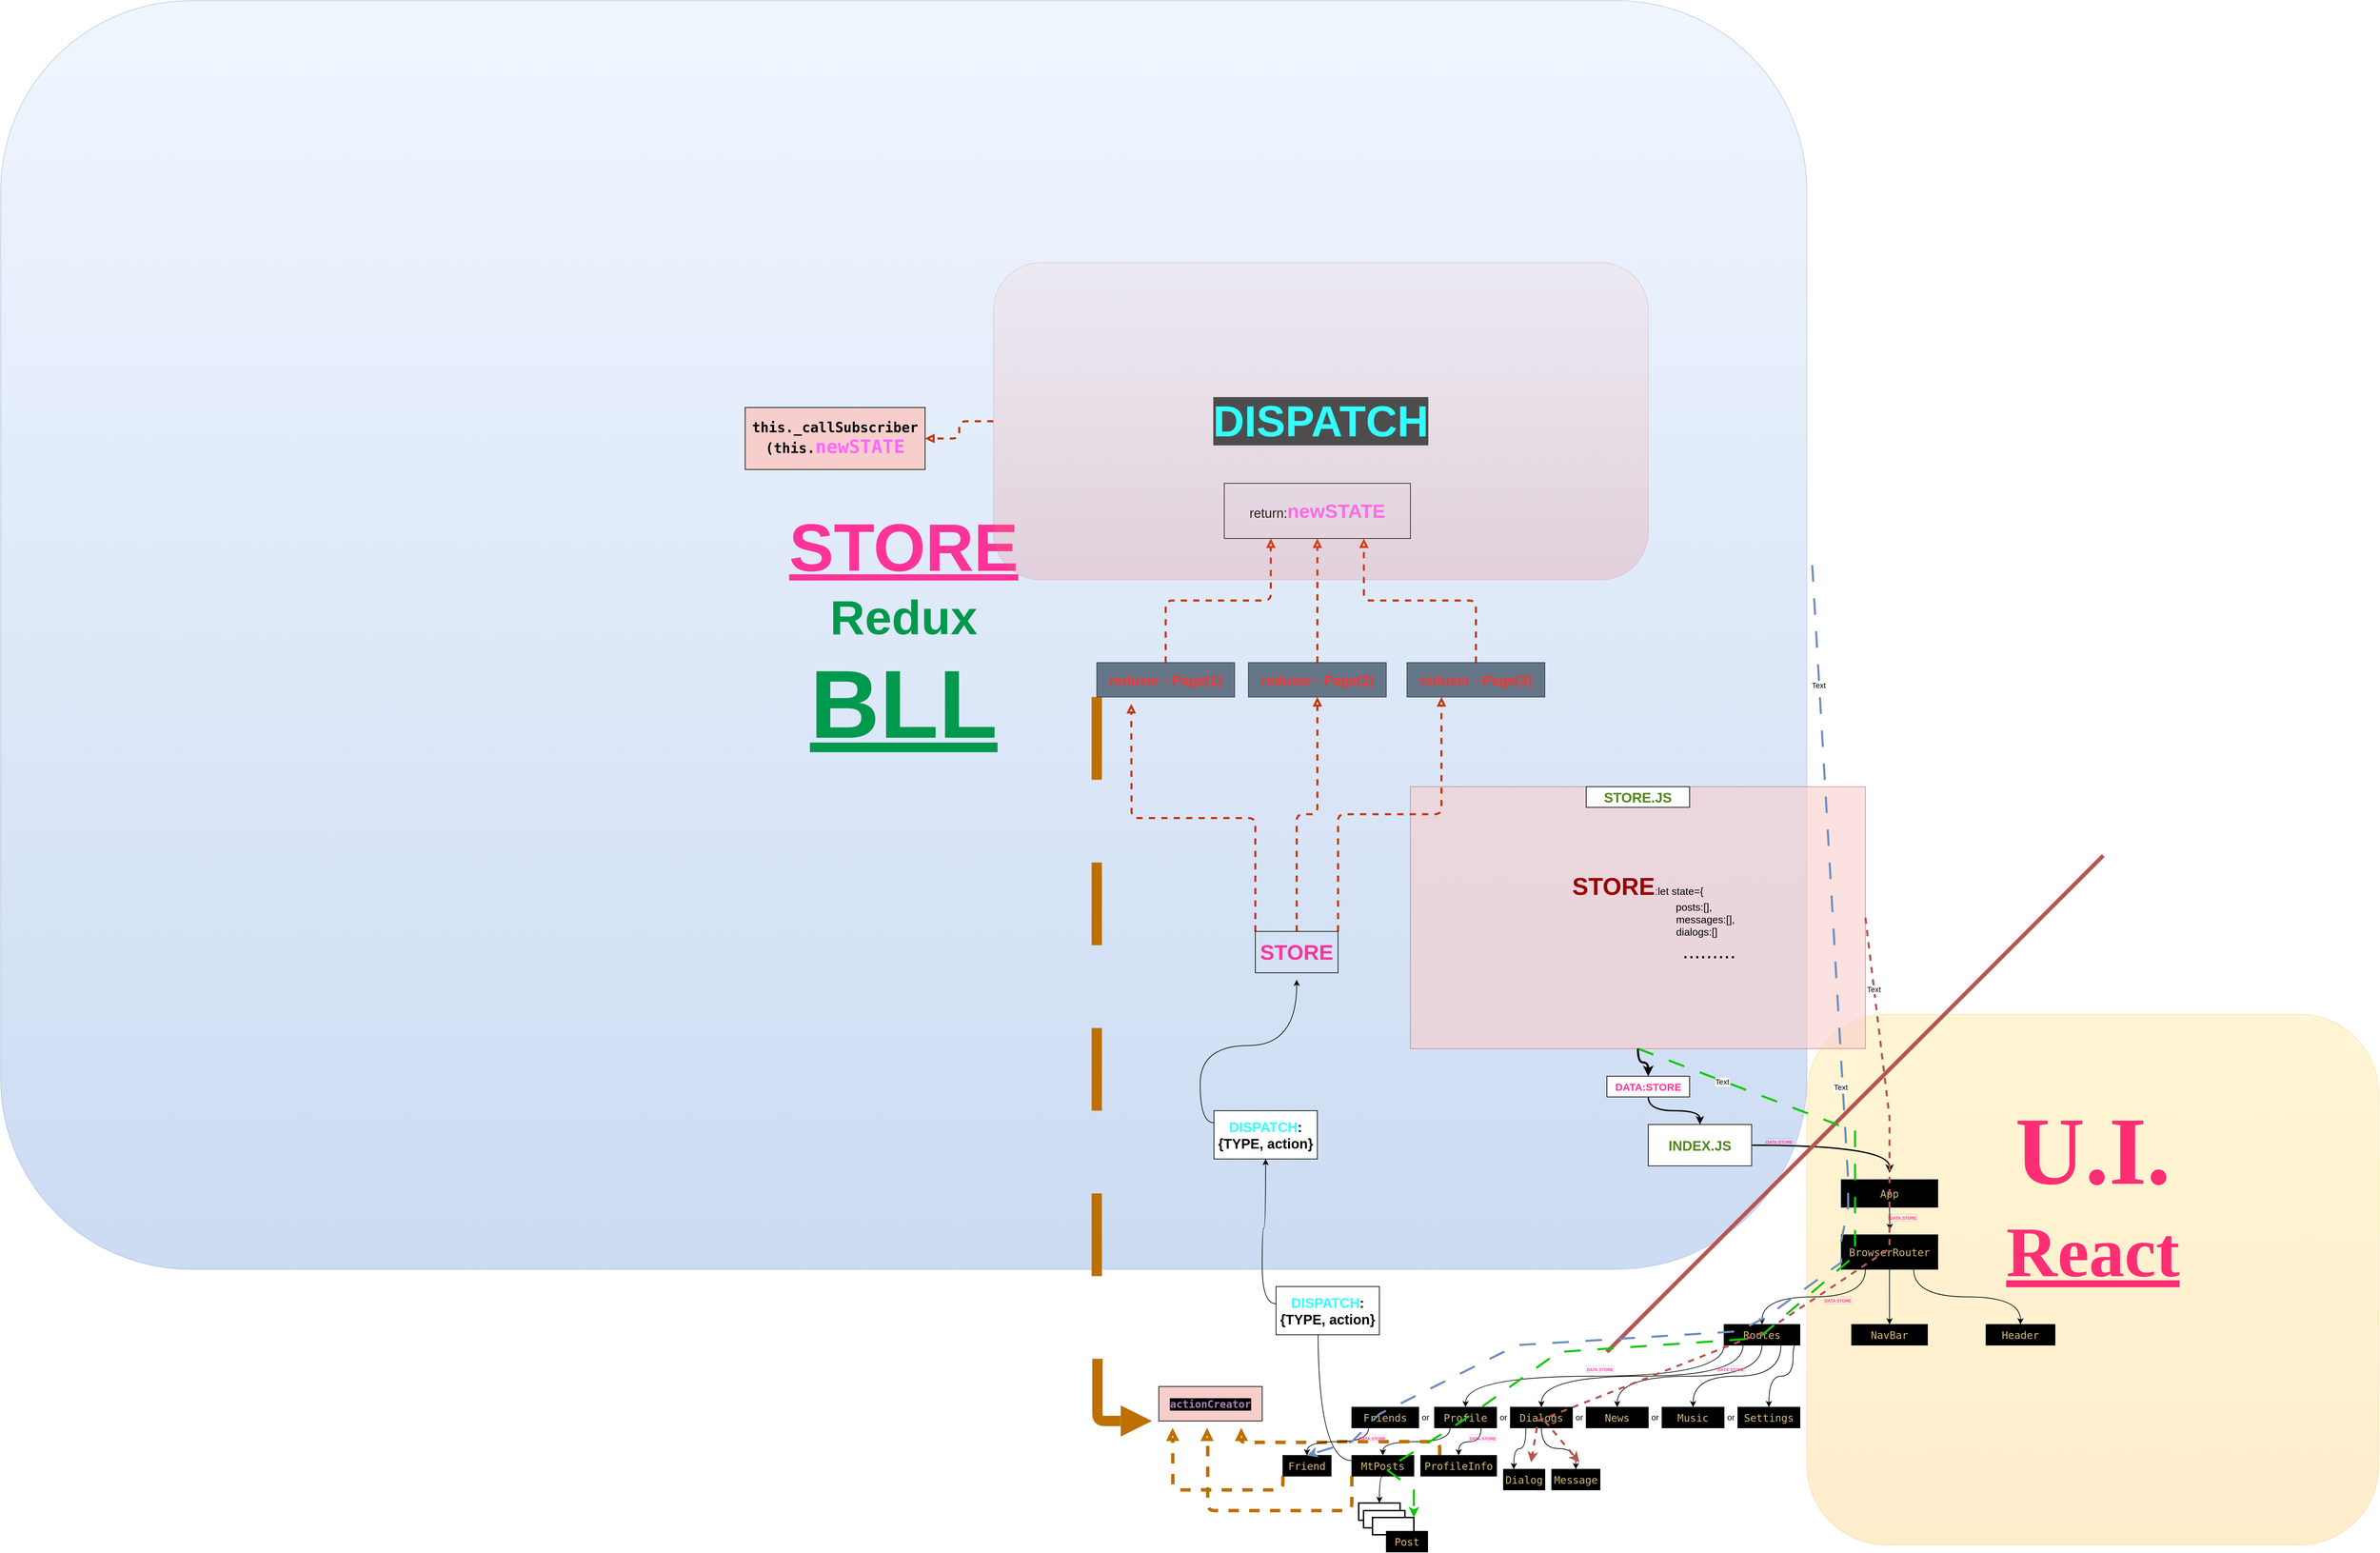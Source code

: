 <mxfile version="21.2.8" type="device">
  <diagram name="Страница 1" id="a6FgKTX38Zfg3UxhPRl0">
    <mxGraphModel dx="5609" dy="4522" grid="1" gridSize="10" guides="1" tooltips="1" connect="1" arrows="1" fold="1" page="1" pageScale="1" pageWidth="827" pageHeight="1169" math="0" shadow="0">
      <root>
        <mxCell id="0" />
        <mxCell id="1" parent="0" />
        <mxCell id="oJ4_x9A9XkFKKUMvA44c-18" value="&lt;font size=&quot;1&quot; style=&quot;&quot;&gt;&lt;b style=&quot;&quot;&gt;&lt;font style=&quot;font-size: 97px;&quot; color=&quot;#ff3399&quot;&gt;&lt;u&gt;STORE&lt;/u&gt;&lt;br&gt;&lt;/font&gt;&lt;font style=&quot;font-size: 70px;&quot; color=&quot;#00994d&quot;&gt;Redux&lt;/font&gt;&lt;br&gt;&lt;u style=&quot;color: rgb(0, 153, 77); font-size: 140px;&quot;&gt;BLL&lt;/u&gt;&lt;br&gt;&lt;/b&gt;&lt;/font&gt;" style="text;strokeColor=#6c8ebf;align=center;fillColor=#dae8fc;html=1;verticalAlign=middle;whiteSpace=wrap;rounded=1;gradientColor=#7ea6e0;opacity=40;" parent="1" vertex="1">
          <mxGeometry x="-2390" y="-1620" width="2620" height="1840" as="geometry" />
        </mxCell>
        <mxCell id="oJ4_x9A9XkFKKUMvA44c-15" value="&lt;font size=&quot;1&quot; color=&quot;#ff2e74&quot; style=&quot;&quot;&gt;&lt;b style=&quot;font-size: 103px;&quot;&gt;&lt;font face=&quot;Verdana&quot;&gt;&lt;span style=&quot;font-size: 140px;&quot;&gt;U.I.&lt;/span&gt;&lt;br&gt;&lt;u&gt;React&lt;br&gt;&lt;/u&gt;&lt;br&gt;&lt;/font&gt;&lt;br&gt;&lt;/b&gt;&lt;/font&gt;" style="text;strokeColor=#d79b00;align=center;fillColor=#ffcd28;html=1;verticalAlign=middle;whiteSpace=wrap;rounded=1;gradientColor=#ffa500;opacity=20;" parent="1" vertex="1">
          <mxGeometry x="230" y="-150" width="830" height="770" as="geometry" />
        </mxCell>
        <mxCell id="LVthJCF4_CKUZOrRojeD-1" value="&lt;h5&gt;&lt;font color=&quot;#52871b&quot; style=&quot;font-size: 20px;&quot;&gt;INDEX.JS&lt;/font&gt;&lt;/h5&gt;" style="rounded=0;whiteSpace=wrap;html=1;" parent="1" vertex="1">
          <mxGeometry y="10" width="150" height="60" as="geometry" />
        </mxCell>
        <mxCell id="LVthJCF4_CKUZOrRojeD-3" value="" style="edgeStyle=orthogonalEdgeStyle;orthogonalLoop=1;jettySize=auto;html=1;rounded=0;curved=1;exitX=1;exitY=0.5;exitDx=0;exitDy=0;strokeWidth=2;" parent="1" source="LVthJCF4_CKUZOrRojeD-1" edge="1">
          <mxGeometry width="80" relative="1" as="geometry">
            <mxPoint x="170" y="40" as="sourcePoint" />
            <mxPoint x="350" y="80" as="targetPoint" />
          </mxGeometry>
        </mxCell>
        <mxCell id="LVthJCF4_CKUZOrRojeD-4" value="&lt;div style=&quot;color: rgb(188, 190, 196); font-family: &amp;quot;JetBrains Mono&amp;quot;, monospace;&quot;&gt;&lt;span style=&quot;color: rgb(213, 183, 120); background-color: rgb(0, 0, 0);&quot;&gt;&lt;font style=&quot;font-size: 15px;&quot;&gt;BrowserRouter&lt;/font&gt;&lt;/span&gt;&lt;/div&gt;" style="rounded=0;whiteSpace=wrap;html=1;fillColor=#000000;" parent="1" vertex="1">
          <mxGeometry x="280" y="170" width="140" height="50" as="geometry" />
        </mxCell>
        <mxCell id="LVthJCF4_CKUZOrRojeD-5" style="edgeStyle=elbowEdgeStyle;rounded=0;orthogonalLoop=1;jettySize=auto;html=1;exitX=1;exitY=1;exitDx=0;exitDy=0;" parent="1" source="LVthJCF4_CKUZOrRojeD-4" target="LVthJCF4_CKUZOrRojeD-4" edge="1">
          <mxGeometry relative="1" as="geometry" />
        </mxCell>
        <mxCell id="LVthJCF4_CKUZOrRojeD-6" style="edgeStyle=elbowEdgeStyle;rounded=0;orthogonalLoop=1;jettySize=auto;html=1;exitX=0.25;exitY=1;exitDx=0;exitDy=0;" parent="1" source="LVthJCF4_CKUZOrRojeD-4" target="LVthJCF4_CKUZOrRojeD-4" edge="1">
          <mxGeometry relative="1" as="geometry" />
        </mxCell>
        <mxCell id="LVthJCF4_CKUZOrRojeD-7" value="&lt;div style=&quot;color: rgb(188, 190, 196); font-family: &amp;quot;JetBrains Mono&amp;quot;, monospace;&quot;&gt;&lt;span style=&quot;color: rgb(213, 183, 120); background-color: rgb(0, 0, 0);&quot;&gt;&lt;font style=&quot;font-size: 15px;&quot;&gt;App&lt;/font&gt;&lt;/span&gt;&lt;/div&gt;" style="rounded=0;whiteSpace=wrap;html=1;fillColor=#000000;" parent="1" vertex="1">
          <mxGeometry x="280" y="90" width="140" height="40" as="geometry" />
        </mxCell>
        <mxCell id="LVthJCF4_CKUZOrRojeD-8" value="" style="edgeStyle=none;orthogonalLoop=1;jettySize=auto;html=1;rounded=0;exitX=0.5;exitY=1;exitDx=0;exitDy=0;entryX=0.503;entryY=-0.14;entryDx=0;entryDy=0;entryPerimeter=0;" parent="1" source="LVthJCF4_CKUZOrRojeD-7" target="LVthJCF4_CKUZOrRojeD-4" edge="1">
          <mxGeometry width="80" relative="1" as="geometry">
            <mxPoint x="400" y="260" as="sourcePoint" />
            <mxPoint x="350" y="180" as="targetPoint" />
            <Array as="points" />
          </mxGeometry>
        </mxCell>
        <mxCell id="LVthJCF4_CKUZOrRojeD-10" value="&lt;div style=&quot;color: rgb(188, 190, 196); font-family: &amp;quot;JetBrains Mono&amp;quot;, monospace;&quot;&gt;&lt;span style=&quot;color: rgb(213, 183, 120); background-color: rgb(0, 0, 0);&quot;&gt;&lt;font style=&quot;font-size: 15px;&quot;&gt;NavBar&lt;/font&gt;&lt;/span&gt;&lt;/div&gt;" style="rounded=0;whiteSpace=wrap;html=1;fillColor=#000000;" parent="1" vertex="1">
          <mxGeometry x="295" y="300" width="110" height="30" as="geometry" />
        </mxCell>
        <mxCell id="LVthJCF4_CKUZOrRojeD-11" value="&lt;div style=&quot;color: rgb(188, 190, 196); font-family: &amp;quot;JetBrains Mono&amp;quot;, monospace;&quot;&gt;&lt;span style=&quot;color: rgb(213, 183, 120); background-color: rgb(0, 0, 0);&quot;&gt;&lt;font style=&quot;font-size: 15px;&quot;&gt;Header&lt;/font&gt;&lt;/span&gt;&lt;/div&gt;" style="rounded=0;whiteSpace=wrap;html=1;fillColor=#000000;" parent="1" vertex="1">
          <mxGeometry x="490" y="300" width="100" height="30" as="geometry" />
        </mxCell>
        <mxCell id="LVthJCF4_CKUZOrRojeD-12" style="edgeStyle=elbowEdgeStyle;rounded=0;orthogonalLoop=1;jettySize=auto;html=1;exitX=0.5;exitY=1;exitDx=0;exitDy=0;" parent="1" source="LVthJCF4_CKUZOrRojeD-10" target="LVthJCF4_CKUZOrRojeD-10" edge="1">
          <mxGeometry relative="1" as="geometry" />
        </mxCell>
        <mxCell id="LVthJCF4_CKUZOrRojeD-29" style="edgeStyle=orthogonalEdgeStyle;curved=1;rounded=0;orthogonalLoop=1;jettySize=auto;html=1;exitX=0;exitY=1;exitDx=0;exitDy=0;entryX=0.5;entryY=0;entryDx=0;entryDy=0;" parent="1" source="LVthJCF4_CKUZOrRojeD-16" target="LVthJCF4_CKUZOrRojeD-21" edge="1">
          <mxGeometry relative="1" as="geometry" />
        </mxCell>
        <mxCell id="LVthJCF4_CKUZOrRojeD-30" style="edgeStyle=orthogonalEdgeStyle;curved=1;rounded=0;orthogonalLoop=1;jettySize=auto;html=1;exitX=0.25;exitY=1;exitDx=0;exitDy=0;entryX=0.5;entryY=0;entryDx=0;entryDy=0;" parent="1" source="LVthJCF4_CKUZOrRojeD-16" target="LVthJCF4_CKUZOrRojeD-22" edge="1">
          <mxGeometry relative="1" as="geometry" />
        </mxCell>
        <mxCell id="LVthJCF4_CKUZOrRojeD-31" style="edgeStyle=orthogonalEdgeStyle;curved=1;rounded=0;orthogonalLoop=1;jettySize=auto;html=1;exitX=0.5;exitY=1;exitDx=0;exitDy=0;entryX=0.5;entryY=0;entryDx=0;entryDy=0;" parent="1" source="LVthJCF4_CKUZOrRojeD-16" target="LVthJCF4_CKUZOrRojeD-23" edge="1">
          <mxGeometry relative="1" as="geometry" />
        </mxCell>
        <mxCell id="LVthJCF4_CKUZOrRojeD-32" style="edgeStyle=orthogonalEdgeStyle;curved=1;rounded=0;orthogonalLoop=1;jettySize=auto;html=1;exitX=0.75;exitY=1;exitDx=0;exitDy=0;entryX=0.5;entryY=0;entryDx=0;entryDy=0;" parent="1" source="LVthJCF4_CKUZOrRojeD-16" target="LVthJCF4_CKUZOrRojeD-24" edge="1">
          <mxGeometry relative="1" as="geometry" />
        </mxCell>
        <mxCell id="LVthJCF4_CKUZOrRojeD-33" style="edgeStyle=orthogonalEdgeStyle;curved=1;rounded=0;orthogonalLoop=1;jettySize=auto;html=1;exitX=1;exitY=0.75;exitDx=0;exitDy=0;entryX=0.5;entryY=0;entryDx=0;entryDy=0;" parent="1" source="LVthJCF4_CKUZOrRojeD-16" target="LVthJCF4_CKUZOrRojeD-25" edge="1">
          <mxGeometry relative="1" as="geometry">
            <Array as="points">
              <mxPoint x="210" y="323" />
              <mxPoint x="210" y="375" />
              <mxPoint x="175" y="375" />
            </Array>
          </mxGeometry>
        </mxCell>
        <mxCell id="LVthJCF4_CKUZOrRojeD-16" value="&lt;div style=&quot;color: rgb(188, 190, 196); font-family: &amp;quot;JetBrains Mono&amp;quot;, monospace;&quot;&gt;&lt;span style=&quot;color: rgb(213, 183, 120); background-color: rgb(0, 0, 0);&quot;&gt;&lt;font style=&quot;font-size: 15px;&quot;&gt;Routes&lt;/font&gt;&lt;/span&gt;&lt;/div&gt;" style="rounded=0;whiteSpace=wrap;html=1;fillColor=#000000;" parent="1" vertex="1">
          <mxGeometry x="110" y="300" width="110" height="30" as="geometry" />
        </mxCell>
        <mxCell id="LVthJCF4_CKUZOrRojeD-17" style="edgeStyle=elbowEdgeStyle;rounded=0;orthogonalLoop=1;jettySize=auto;html=1;entryX=0.5;entryY=0;entryDx=0;entryDy=0;exitX=0.5;exitY=1;exitDx=0;exitDy=0;" parent="1" source="LVthJCF4_CKUZOrRojeD-4" target="LVthJCF4_CKUZOrRojeD-10" edge="1">
          <mxGeometry relative="1" as="geometry">
            <mxPoint x="300" y="180.353" as="targetPoint" />
            <mxPoint x="160" y="220" as="sourcePoint" />
          </mxGeometry>
        </mxCell>
        <mxCell id="LVthJCF4_CKUZOrRojeD-19" style="edgeStyle=orthogonalEdgeStyle;rounded=0;orthogonalLoop=1;jettySize=auto;html=1;exitX=0.75;exitY=1;exitDx=0;exitDy=0;entryX=0.5;entryY=0;entryDx=0;entryDy=0;curved=1;" parent="1" source="LVthJCF4_CKUZOrRojeD-4" target="LVthJCF4_CKUZOrRojeD-11" edge="1">
          <mxGeometry relative="1" as="geometry">
            <mxPoint x="690" y="210.353" as="targetPoint" />
            <mxPoint x="500" y="210" as="sourcePoint" />
          </mxGeometry>
        </mxCell>
        <mxCell id="LVthJCF4_CKUZOrRojeD-20" style="edgeStyle=orthogonalEdgeStyle;rounded=0;orthogonalLoop=1;jettySize=auto;html=1;exitX=0.25;exitY=1;exitDx=0;exitDy=0;entryX=0.5;entryY=0;entryDx=0;entryDy=0;curved=1;" parent="1" source="LVthJCF4_CKUZOrRojeD-4" target="LVthJCF4_CKUZOrRojeD-16" edge="1">
          <mxGeometry relative="1" as="geometry">
            <mxPoint x="345" y="290" as="targetPoint" />
            <mxPoint x="200" y="200" as="sourcePoint" />
          </mxGeometry>
        </mxCell>
        <mxCell id="LVthJCF4_CKUZOrRojeD-36" style="edgeStyle=orthogonalEdgeStyle;curved=1;rounded=0;orthogonalLoop=1;jettySize=auto;html=1;exitX=0.75;exitY=1;exitDx=0;exitDy=0;entryX=0.5;entryY=0;entryDx=0;entryDy=0;" parent="1" source="LVthJCF4_CKUZOrRojeD-21" target="LVthJCF4_CKUZOrRojeD-35" edge="1">
          <mxGeometry relative="1" as="geometry" />
        </mxCell>
        <mxCell id="LVthJCF4_CKUZOrRojeD-37" style="edgeStyle=orthogonalEdgeStyle;curved=1;rounded=0;orthogonalLoop=1;jettySize=auto;html=1;exitX=0.25;exitY=1;exitDx=0;exitDy=0;entryX=0.5;entryY=0;entryDx=0;entryDy=0;" parent="1" source="LVthJCF4_CKUZOrRojeD-21" target="LVthJCF4_CKUZOrRojeD-34" edge="1">
          <mxGeometry relative="1" as="geometry" />
        </mxCell>
        <mxCell id="LVthJCF4_CKUZOrRojeD-21" value="&lt;div style=&quot;color: rgb(188, 190, 196); font-family: &amp;quot;JetBrains Mono&amp;quot;, monospace;&quot;&gt;&lt;span style=&quot;color: rgb(213, 183, 120); background-color: rgb(0, 0, 0);&quot;&gt;&lt;font style=&quot;font-size: 15px;&quot;&gt;Profile&lt;/font&gt;&lt;/span&gt;&lt;/div&gt;" style="rounded=0;whiteSpace=wrap;html=1;fillColor=#000000;" parent="1" vertex="1">
          <mxGeometry x="-310" y="420" width="90" height="30" as="geometry" />
        </mxCell>
        <mxCell id="LVthJCF4_CKUZOrRojeD-45" value="" style="edgeStyle=orthogonalEdgeStyle;curved=1;rounded=0;orthogonalLoop=1;jettySize=auto;html=1;" parent="1" source="LVthJCF4_CKUZOrRojeD-22" target="LVthJCF4_CKUZOrRojeD-44" edge="1">
          <mxGeometry relative="1" as="geometry" />
        </mxCell>
        <mxCell id="LVthJCF4_CKUZOrRojeD-46" style="edgeStyle=orthogonalEdgeStyle;curved=1;rounded=0;orthogonalLoop=1;jettySize=auto;html=1;exitX=0.25;exitY=1;exitDx=0;exitDy=0;entryX=0.25;entryY=0;entryDx=0;entryDy=0;" parent="1" source="LVthJCF4_CKUZOrRojeD-22" target="LVthJCF4_CKUZOrRojeD-43" edge="1">
          <mxGeometry relative="1" as="geometry" />
        </mxCell>
        <mxCell id="LVthJCF4_CKUZOrRojeD-22" value="&lt;div style=&quot;color: rgb(188, 190, 196); font-family: &amp;quot;JetBrains Mono&amp;quot;, monospace;&quot;&gt;&lt;span style=&quot;color: rgb(213, 183, 120); background-color: rgb(0, 0, 0);&quot;&gt;&lt;font style=&quot;font-size: 15px;&quot;&gt;Dialogs&lt;/font&gt;&lt;/span&gt;&lt;/div&gt;" style="rounded=0;whiteSpace=wrap;html=1;fillColor=#000000;" parent="1" vertex="1">
          <mxGeometry x="-200" y="420" width="90" height="30" as="geometry" />
        </mxCell>
        <mxCell id="LVthJCF4_CKUZOrRojeD-23" value="&lt;div style=&quot;color: rgb(188, 190, 196); font-family: &amp;quot;JetBrains Mono&amp;quot;, monospace;&quot;&gt;&lt;span style=&quot;color: rgb(213, 183, 120); background-color: rgb(0, 0, 0);&quot;&gt;&lt;font style=&quot;font-size: 15px;&quot;&gt;News&lt;/font&gt;&lt;/span&gt;&lt;/div&gt;" style="rounded=0;whiteSpace=wrap;html=1;fillColor=#000000;" parent="1" vertex="1">
          <mxGeometry x="-90" y="420" width="90" height="30" as="geometry" />
        </mxCell>
        <mxCell id="LVthJCF4_CKUZOrRojeD-24" value="&lt;div style=&quot;color: rgb(188, 190, 196); font-family: &amp;quot;JetBrains Mono&amp;quot;, monospace;&quot;&gt;&lt;span style=&quot;color: rgb(213, 183, 120); background-color: rgb(0, 0, 0);&quot;&gt;&lt;font style=&quot;font-size: 15px;&quot;&gt;Music&lt;/font&gt;&lt;/span&gt;&lt;/div&gt;" style="rounded=0;whiteSpace=wrap;html=1;fillColor=#000000;" parent="1" vertex="1">
          <mxGeometry x="20" y="420" width="90" height="30" as="geometry" />
        </mxCell>
        <mxCell id="LVthJCF4_CKUZOrRojeD-25" value="&lt;div style=&quot;color: rgb(188, 190, 196); font-family: &amp;quot;JetBrains Mono&amp;quot;, monospace;&quot;&gt;&lt;span style=&quot;color: rgb(213, 183, 120); background-color: rgb(0, 0, 0);&quot;&gt;&lt;font style=&quot;font-size: 15px;&quot;&gt;Settings&lt;/font&gt;&lt;/span&gt;&lt;/div&gt;" style="rounded=0;whiteSpace=wrap;html=1;fillColor=#000000;" parent="1" vertex="1">
          <mxGeometry x="130" y="420" width="90" height="30" as="geometry" />
        </mxCell>
        <mxCell id="LVthJCF4_CKUZOrRojeD-42" style="edgeStyle=orthogonalEdgeStyle;curved=1;rounded=0;orthogonalLoop=1;jettySize=auto;html=1;exitX=0.5;exitY=1;exitDx=0;exitDy=0;entryX=0.5;entryY=0;entryDx=0;entryDy=0;" parent="1" source="LVthJCF4_CKUZOrRojeD-34" target="LVthJCF4_CKUZOrRojeD-39" edge="1">
          <mxGeometry relative="1" as="geometry" />
        </mxCell>
        <mxCell id="JLrQ7LkG7Toz5NY2xhJa-5" style="edgeStyle=orthogonalEdgeStyle;curved=1;rounded=0;orthogonalLoop=1;jettySize=auto;html=1;exitX=0;exitY=0.25;exitDx=0;exitDy=0;" parent="1" source="JLrQ7LkG7Toz5NY2xhJa-11" edge="1">
          <mxGeometry relative="1" as="geometry">
            <mxPoint x="-510" y="-200" as="targetPoint" />
            <Array as="points" />
          </mxGeometry>
        </mxCell>
        <mxCell id="bEOWAsJNF6voEQ9mJKgJ-9" style="edgeStyle=orthogonalEdgeStyle;shape=connector;rounded=1;jumpStyle=none;orthogonalLoop=1;jettySize=auto;html=1;exitX=0;exitY=1;exitDx=0;exitDy=0;dashed=1;labelBackgroundColor=default;strokeColor=#BD7000;strokeWidth=5;fontFamily=Helvetica;fontSize=11;fontColor=default;endArrow=block;endFill=0;fillColor=#f0a30a;" parent="1" source="LVthJCF4_CKUZOrRojeD-34" edge="1">
          <mxGeometry relative="1" as="geometry">
            <mxPoint x="-640" y="450" as="targetPoint" />
            <Array as="points">
              <mxPoint x="-430" y="570" />
              <mxPoint x="-639" y="570" />
              <mxPoint x="-639" y="468" />
              <mxPoint x="-640" y="468" />
            </Array>
          </mxGeometry>
        </mxCell>
        <mxCell id="LVthJCF4_CKUZOrRojeD-34" value="&lt;div style=&quot;color: rgb(188, 190, 196); font-family: &amp;quot;JetBrains Mono&amp;quot;, monospace;&quot;&gt;&lt;span style=&quot;color: rgb(213, 183, 120); background-color: rgb(0, 0, 0);&quot;&gt;&lt;font style=&quot;font-size: 15px;&quot;&gt;MtPosts&lt;/font&gt;&lt;/span&gt;&lt;/div&gt;" style="rounded=0;whiteSpace=wrap;html=1;fillColor=#000000;" parent="1" vertex="1">
          <mxGeometry x="-430" y="490" width="90" height="30" as="geometry" />
        </mxCell>
        <mxCell id="bEOWAsJNF6voEQ9mJKgJ-11" style="edgeStyle=orthogonalEdgeStyle;shape=connector;rounded=1;jumpStyle=none;orthogonalLoop=1;jettySize=auto;html=1;exitX=0.25;exitY=0;exitDx=0;exitDy=0;dashed=1;labelBackgroundColor=default;strokeColor=#BD7000;strokeWidth=5;fontFamily=Helvetica;fontSize=11;fontColor=default;endArrow=block;endFill=0;fillColor=#f0a30a;" parent="1" source="LVthJCF4_CKUZOrRojeD-35" edge="1">
          <mxGeometry relative="1" as="geometry">
            <mxPoint x="-590.462" y="450.0" as="targetPoint" />
          </mxGeometry>
        </mxCell>
        <mxCell id="LVthJCF4_CKUZOrRojeD-35" value="&lt;div style=&quot;color: rgb(188, 190, 196); font-family: &amp;quot;JetBrains Mono&amp;quot;, monospace;&quot;&gt;&lt;span style=&quot;color: rgb(213, 183, 120); background-color: rgb(0, 0, 0);&quot;&gt;&lt;font style=&quot;font-size: 15px;&quot;&gt;ProfileInfo&lt;/font&gt;&lt;/span&gt;&lt;/div&gt;" style="rounded=0;whiteSpace=wrap;html=1;fillColor=#000000;" parent="1" vertex="1">
          <mxGeometry x="-330" y="490" width="110" height="30" as="geometry" />
        </mxCell>
        <mxCell id="LVthJCF4_CKUZOrRojeD-39" value="" style="whiteSpace=wrap;html=1;gradientColor=none;strokeWidth=2;" parent="1" vertex="1">
          <mxGeometry x="-420" y="559" width="60" height="25" as="geometry" />
        </mxCell>
        <mxCell id="LVthJCF4_CKUZOrRojeD-40" value="" style="whiteSpace=wrap;html=1;gradientColor=none;strokeWidth=2;" parent="1" vertex="1">
          <mxGeometry x="-413" y="570" width="60" height="25" as="geometry" />
        </mxCell>
        <mxCell id="LVthJCF4_CKUZOrRojeD-41" value="" style="whiteSpace=wrap;html=1;gradientColor=none;strokeWidth=2;" parent="1" vertex="1">
          <mxGeometry x="-400" y="580" width="60" height="25" as="geometry" />
        </mxCell>
        <mxCell id="LVthJCF4_CKUZOrRojeD-38" value="&lt;div style=&quot;font-family: &amp;quot;JetBrains Mono&amp;quot;, monospace;&quot;&gt;&lt;span style=&quot;font-size: 15px; background-color: rgb(0, 0, 0);&quot;&gt;&lt;b style=&quot;&quot;&gt;&lt;font color=&quot;#a680b8&quot;&gt;actionCreator&lt;/font&gt;&lt;/b&gt;&lt;/span&gt;&lt;br&gt;&lt;/div&gt;" style="rounded=0;whiteSpace=wrap;html=1;fillColor=#F8CECC;" parent="1" vertex="1">
          <mxGeometry x="-710" y="390" width="150" height="50" as="geometry" />
        </mxCell>
        <mxCell id="LVthJCF4_CKUZOrRojeD-43" value="&lt;div style=&quot;color: rgb(188, 190, 196); font-family: &amp;quot;JetBrains Mono&amp;quot;, monospace;&quot;&gt;&lt;span style=&quot;color: rgb(213, 183, 120); background-color: rgb(0, 0, 0);&quot;&gt;&lt;font style=&quot;font-size: 15px;&quot;&gt;Dialog&lt;/font&gt;&lt;/span&gt;&lt;/div&gt;" style="rounded=0;whiteSpace=wrap;html=1;fillColor=#000000;" parent="1" vertex="1">
          <mxGeometry x="-210" y="510" width="60" height="30" as="geometry" />
        </mxCell>
        <mxCell id="LVthJCF4_CKUZOrRojeD-44" value="&lt;div style=&quot;color: rgb(188, 190, 196); font-family: &amp;quot;JetBrains Mono&amp;quot;, monospace;&quot;&gt;&lt;span style=&quot;color: rgb(213, 183, 120); background-color: rgb(0, 0, 0);&quot;&gt;&lt;font style=&quot;font-size: 15px;&quot;&gt;Message&lt;/font&gt;&lt;/span&gt;&lt;/div&gt;" style="rounded=0;whiteSpace=wrap;html=1;fillColor=#000000;" parent="1" vertex="1">
          <mxGeometry x="-140" y="510" width="70" height="30" as="geometry" />
        </mxCell>
        <mxCell id="LVthJCF4_CKUZOrRojeD-47" value="or" style="text;strokeColor=none;align=center;fillColor=none;html=1;verticalAlign=middle;whiteSpace=wrap;rounded=0;" parent="1" vertex="1">
          <mxGeometry x="-240" y="420" width="60" height="30" as="geometry" />
        </mxCell>
        <mxCell id="LVthJCF4_CKUZOrRojeD-49" value="or" style="text;strokeColor=none;align=center;fillColor=none;html=1;verticalAlign=middle;whiteSpace=wrap;rounded=0;" parent="1" vertex="1">
          <mxGeometry x="-130" y="420" width="60" height="30" as="geometry" />
        </mxCell>
        <mxCell id="LVthJCF4_CKUZOrRojeD-50" value="or" style="text;strokeColor=none;align=center;fillColor=none;html=1;verticalAlign=middle;whiteSpace=wrap;rounded=0;" parent="1" vertex="1">
          <mxGeometry x="-20" y="420" width="60" height="30" as="geometry" />
        </mxCell>
        <mxCell id="LVthJCF4_CKUZOrRojeD-51" value="or" style="text;strokeColor=none;align=center;fillColor=none;html=1;verticalAlign=middle;whiteSpace=wrap;rounded=0;" parent="1" vertex="1">
          <mxGeometry x="90" y="420" width="60" height="30" as="geometry" />
        </mxCell>
        <mxCell id="oJ4_x9A9XkFKKUMvA44c-1" value="" style="edgeStyle=none;orthogonalLoop=1;jettySize=auto;html=1;rounded=0;strokeWidth=3;shape=link;width=-4.737;fillColor=#f8cecc;strokeColor=#b85450;" parent="1" edge="1">
          <mxGeometry width="80" relative="1" as="geometry">
            <mxPoint x="-60" y="340" as="sourcePoint" />
            <mxPoint x="660" y="-380" as="targetPoint" />
            <Array as="points" />
          </mxGeometry>
        </mxCell>
        <mxCell id="4T9PGReeH0K1314lX9Lx-2" style="edgeStyle=orthogonalEdgeStyle;rounded=0;orthogonalLoop=1;jettySize=auto;html=1;exitX=0.5;exitY=1;exitDx=0;exitDy=0;strokeWidth=2;curved=1;" parent="1" source="4T9PGReeH0K1314lX9Lx-5" target="LVthJCF4_CKUZOrRojeD-1" edge="1">
          <mxGeometry relative="1" as="geometry" />
        </mxCell>
        <mxCell id="oJ4_x9A9XkFKKUMvA44c-2" value="&lt;font style=&quot;&quot; color=&quot;#990000&quot;&gt;&lt;b style=&quot;&quot;&gt;&lt;font style=&quot;font-size: 35px;&quot;&gt;STORE&lt;/font&gt;&lt;/b&gt;&lt;span style=&quot;font-size: 15px;&quot;&gt;:&lt;/span&gt;&lt;/font&gt;&lt;font style=&quot;&quot;&gt;&lt;span style=&quot;font-size: 15px;&quot;&gt;let state={&lt;/span&gt;&lt;br&gt;&lt;span style=&quot;font-size: 15px;&quot;&gt;&amp;nbsp; &amp;nbsp; &amp;nbsp; &amp;nbsp; &amp;nbsp; &amp;nbsp; &amp;nbsp; &amp;nbsp; &amp;nbsp; &amp;nbsp; &amp;nbsp; &amp;nbsp; &amp;nbsp; &amp;nbsp; &amp;nbsp; &amp;nbsp; &amp;nbsp; &amp;nbsp; &amp;nbsp; &amp;nbsp;posts:[],&lt;/span&gt;&lt;br&gt;&lt;span style=&quot;font-size: 15px;&quot;&gt;&amp;nbsp; &amp;nbsp; &amp;nbsp; &amp;nbsp; &amp;nbsp; &amp;nbsp; &amp;nbsp; &amp;nbsp; &amp;nbsp; &amp;nbsp; &amp;nbsp; &amp;nbsp; &amp;nbsp; &amp;nbsp; &amp;nbsp; &amp;nbsp; &amp;nbsp; &amp;nbsp; &amp;nbsp; &amp;nbsp; &amp;nbsp; &amp;nbsp; &amp;nbsp; &amp;nbsp;messages:[],&lt;/span&gt;&lt;br&gt;&lt;span style=&quot;font-size: 15px;&quot;&gt;&amp;nbsp; &amp;nbsp; &amp;nbsp; &amp;nbsp; &amp;nbsp; &amp;nbsp; &amp;nbsp; &amp;nbsp; &amp;nbsp; &amp;nbsp; &amp;nbsp; &amp;nbsp; &amp;nbsp; &amp;nbsp; &amp;nbsp; &amp;nbsp; &amp;nbsp; &amp;nbsp; &amp;nbsp; &amp;nbsp; &amp;nbsp;dialogs:[]&lt;/span&gt;&lt;br&gt;&lt;font style=&quot;font-size: 31px;&quot;&gt;&amp;nbsp; &amp;nbsp; &amp;nbsp; &amp;nbsp; &amp;nbsp; &amp;nbsp; &amp;nbsp; &amp;nbsp; &amp;nbsp; &amp;nbsp; &amp;nbsp; &amp;nbsp; .........&lt;/font&gt;&lt;br&gt;&lt;/font&gt;" style="whiteSpace=wrap;html=1;fillColor=#f8cecc;strokeColor=#b85450;opacity=60;" parent="1" vertex="1">
          <mxGeometry x="-345" y="-480" width="660" height="380" as="geometry" />
        </mxCell>
        <mxCell id="oJ4_x9A9XkFKKUMvA44c-7" value="" style="edgeStyle=none;orthogonalLoop=1;jettySize=auto;html=1;rounded=0;exitX=1;exitY=0.5;exitDx=0;exitDy=0;dashed=1;strokeColor=#b85450;fillColor=#f8cecc;strokeWidth=3;" parent="1" source="oJ4_x9A9XkFKKUMvA44c-2" edge="1">
          <mxGeometry width="80" relative="1" as="geometry">
            <mxPoint x="230" y="140" as="sourcePoint" />
            <mxPoint x="-170" y="500" as="targetPoint" />
            <Array as="points">
              <mxPoint x="350" />
              <mxPoint x="350" y="190" />
              <mxPoint x="170" y="310" />
              <mxPoint x="-160" y="440" />
            </Array>
          </mxGeometry>
        </mxCell>
        <mxCell id="oJ4_x9A9XkFKKUMvA44c-11" value="Text" style="edgeLabel;html=1;align=center;verticalAlign=middle;resizable=0;points=[];" parent="oJ4_x9A9XkFKKUMvA44c-7" vertex="1" connectable="0">
          <mxGeometry x="-0.813" y="-2" relative="1" as="geometry">
            <mxPoint x="1" as="offset" />
          </mxGeometry>
        </mxCell>
        <mxCell id="oJ4_x9A9XkFKKUMvA44c-10" value="" style="edgeStyle=none;orthogonalLoop=1;jettySize=auto;html=1;rounded=0;strokeColor=#B85450;strokeWidth=3;dashed=1;" parent="1" edge="1">
          <mxGeometry width="80" relative="1" as="geometry">
            <mxPoint x="-150" y="440" as="sourcePoint" />
            <mxPoint x="-100" y="500" as="targetPoint" />
            <Array as="points" />
          </mxGeometry>
        </mxCell>
        <mxCell id="oJ4_x9A9XkFKKUMvA44c-12" value="" style="edgeStyle=none;orthogonalLoop=1;jettySize=auto;html=1;rounded=0;dashed=1;strokeColor=#0EC708;fillColor=#f8cecc;strokeWidth=3;entryX=1;entryY=0;entryDx=0;entryDy=0;dashPattern=8 8;exitX=0.5;exitY=1;exitDx=0;exitDy=0;" parent="1" source="oJ4_x9A9XkFKKUMvA44c-2" target="LVthJCF4_CKUZOrRojeD-41" edge="1">
          <mxGeometry width="80" relative="1" as="geometry">
            <mxPoint x="250" y="-20" as="sourcePoint" />
            <mxPoint x="-340" y="550" as="targetPoint" />
            <Array as="points">
              <mxPoint x="300" y="20" />
              <mxPoint x="300" y="200" />
              <mxPoint x="160" y="320" />
              <mxPoint x="-130" y="340" />
              <mxPoint x="-270" y="440" />
              <mxPoint x="-380" y="510" />
              <mxPoint x="-340" y="540" />
            </Array>
          </mxGeometry>
        </mxCell>
        <mxCell id="oJ4_x9A9XkFKKUMvA44c-13" value="Text" style="edgeLabel;html=1;align=center;verticalAlign=middle;resizable=0;points=[];" parent="oJ4_x9A9XkFKKUMvA44c-12" vertex="1" connectable="0">
          <mxGeometry x="-0.813" y="-2" relative="1" as="geometry">
            <mxPoint x="1" as="offset" />
          </mxGeometry>
        </mxCell>
        <mxCell id="nlET_r5HGoiNI1rhWChX-6" style="edgeStyle=orthogonalEdgeStyle;rounded=0;orthogonalLoop=1;jettySize=auto;html=1;exitX=0.25;exitY=1;exitDx=0;exitDy=0;entryX=0.5;entryY=0;entryDx=0;entryDy=0;curved=1;" parent="1" source="nlET_r5HGoiNI1rhWChX-1" target="nlET_r5HGoiNI1rhWChX-2" edge="1">
          <mxGeometry relative="1" as="geometry" />
        </mxCell>
        <mxCell id="nlET_r5HGoiNI1rhWChX-1" value="&lt;div style=&quot;font-family: &amp;quot;JetBrains Mono&amp;quot;, monospace;&quot;&gt;&lt;font color=&quot;#d5b778&quot;&gt;&lt;span style=&quot;font-size: 15px; background-color: rgb(0, 0, 0);&quot;&gt;Friends&lt;/span&gt;&lt;/font&gt;&lt;/div&gt;" style="rounded=0;whiteSpace=wrap;html=1;fillColor=#000000;" parent="1" vertex="1">
          <mxGeometry x="-430" y="420" width="97" height="30" as="geometry" />
        </mxCell>
        <mxCell id="bEOWAsJNF6voEQ9mJKgJ-7" style="edgeStyle=orthogonalEdgeStyle;shape=connector;rounded=1;jumpStyle=none;orthogonalLoop=1;jettySize=auto;html=1;exitX=0;exitY=1;exitDx=0;exitDy=0;dashed=1;labelBackgroundColor=default;strokeColor=#BD7000;strokeWidth=5;fontFamily=Helvetica;fontSize=11;fontColor=default;endArrow=block;endFill=0;fillColor=#f0a30a;" parent="1" source="nlET_r5HGoiNI1rhWChX-2" edge="1">
          <mxGeometry relative="1" as="geometry">
            <mxPoint x="-690" y="450" as="targetPoint" />
          </mxGeometry>
        </mxCell>
        <mxCell id="nlET_r5HGoiNI1rhWChX-2" value="&lt;div style=&quot;color: rgb(188, 190, 196); font-family: &amp;quot;JetBrains Mono&amp;quot;, monospace;&quot;&gt;&lt;span style=&quot;color: rgb(213, 183, 120); background-color: rgb(0, 0, 0);&quot;&gt;&lt;font style=&quot;font-size: 15px;&quot;&gt;Friend&lt;/font&gt;&lt;/span&gt;&lt;/div&gt;" style="rounded=0;whiteSpace=wrap;html=1;fillColor=#000000;" parent="1" vertex="1">
          <mxGeometry x="-530" y="490" width="70" height="30" as="geometry" />
        </mxCell>
        <mxCell id="nlET_r5HGoiNI1rhWChX-3" value="or" style="text;strokeColor=none;align=center;fillColor=none;html=1;verticalAlign=middle;whiteSpace=wrap;rounded=0;" parent="1" vertex="1">
          <mxGeometry x="-353" y="420" width="60" height="30" as="geometry" />
        </mxCell>
        <mxCell id="nlET_r5HGoiNI1rhWChX-9" value="" style="edgeStyle=none;orthogonalLoop=1;jettySize=auto;html=1;rounded=0;dashed=1;strokeColor=#6c8ebf;fillColor=#dae8fc;strokeWidth=3;entryX=0.5;entryY=0;entryDx=0;entryDy=0;dashPattern=8 8;exitX=1.003;exitY=0.445;exitDx=0;exitDy=0;exitPerimeter=0;" parent="1" source="oJ4_x9A9XkFKKUMvA44c-18" target="nlET_r5HGoiNI1rhWChX-2" edge="1">
          <mxGeometry width="80" relative="1" as="geometry">
            <mxPoint x="180" y="-41" as="sourcePoint" />
            <mxPoint x="-410" y="559" as="targetPoint" />
            <Array as="points">
              <mxPoint x="290" y="90" />
              <mxPoint x="290" y="130" />
              <mxPoint x="280" y="179" />
              <mxPoint x="280" y="210" />
              <mxPoint x="170" y="290" />
              <mxPoint x="130" y="310" />
              <mxPoint x="-190" y="330" />
              <mxPoint x="-390" y="430" />
              <mxPoint x="-430" y="470" />
            </Array>
          </mxGeometry>
        </mxCell>
        <mxCell id="nlET_r5HGoiNI1rhWChX-10" value="Text" style="edgeLabel;html=1;align=center;verticalAlign=middle;resizable=0;points=[];" parent="nlET_r5HGoiNI1rhWChX-9" vertex="1" connectable="0">
          <mxGeometry x="-0.813" y="-2" relative="1" as="geometry">
            <mxPoint x="1" as="offset" />
          </mxGeometry>
        </mxCell>
        <mxCell id="4T9PGReeH0K1314lX9Lx-1" value="Text" style="edgeLabel;html=1;align=center;verticalAlign=middle;resizable=0;points=[];" parent="nlET_r5HGoiNI1rhWChX-9" vertex="1" connectable="0">
          <mxGeometry x="-0.186" y="-3" relative="1" as="geometry">
            <mxPoint as="offset" />
          </mxGeometry>
        </mxCell>
        <mxCell id="nlET_r5HGoiNI1rhWChX-11" value="&lt;h5&gt;&lt;font color=&quot;#52871b&quot;&gt;&lt;span style=&quot;font-size: 20px;&quot;&gt;STORE.JS&lt;/span&gt;&lt;/font&gt;&lt;/h5&gt;" style="rounded=0;whiteSpace=wrap;html=1;" parent="1" vertex="1">
          <mxGeometry x="-90" y="-480" width="150" height="30" as="geometry" />
        </mxCell>
        <mxCell id="JLrQ7LkG7Toz5NY2xhJa-10" value="" style="edgeStyle=orthogonalEdgeStyle;curved=1;rounded=0;orthogonalLoop=1;jettySize=auto;html=1;exitX=0;exitY=0.25;exitDx=0;exitDy=0;" parent="1" source="LVthJCF4_CKUZOrRojeD-34" target="JLrQ7LkG7Toz5NY2xhJa-8" edge="1">
          <mxGeometry relative="1" as="geometry">
            <mxPoint x="-510" y="-200" as="targetPoint" />
            <mxPoint x="-430" y="498" as="sourcePoint" />
            <Array as="points">
              <mxPoint x="-479" y="497" />
            </Array>
          </mxGeometry>
        </mxCell>
        <mxCell id="JLrQ7LkG7Toz5NY2xhJa-8" value="&lt;h5&gt;&lt;font color=&quot;#33ffff&quot; style=&quot;font-size: 20px;&quot;&gt;DISPATCH&lt;/font&gt;&lt;/h5&gt;" style="rounded=0;whiteSpace=wrap;html=1;" parent="1" vertex="1">
          <mxGeometry x="-540" y="260" width="150" height="40" as="geometry" />
        </mxCell>
        <mxCell id="JLrQ7LkG7Toz5NY2xhJa-12" value="" style="edgeStyle=orthogonalEdgeStyle;curved=1;rounded=0;orthogonalLoop=1;jettySize=auto;html=1;exitX=0;exitY=0.25;exitDx=0;exitDy=0;" parent="1" source="JLrQ7LkG7Toz5NY2xhJa-8" target="JLrQ7LkG7Toz5NY2xhJa-11" edge="1">
          <mxGeometry relative="1" as="geometry">
            <mxPoint x="-510" y="-200" as="targetPoint" />
            <mxPoint x="-540" y="270" as="sourcePoint" />
            <Array as="points" />
          </mxGeometry>
        </mxCell>
        <mxCell id="JLrQ7LkG7Toz5NY2xhJa-11" value="&lt;h5&gt;&lt;font color=&quot;#33ffff&quot; style=&quot;font-size: 20px;&quot;&gt;DISPATCH&lt;/font&gt;&lt;font style=&quot;font-size: 20px;&quot;&gt;:{TYPE}&lt;/font&gt;&lt;/h5&gt;" style="rounded=0;whiteSpace=wrap;html=1;" parent="1" vertex="1">
          <mxGeometry x="-630" y="-10" width="150" height="70" as="geometry" />
        </mxCell>
        <mxCell id="JLrQ7LkG7Toz5NY2xhJa-13" value="&lt;h5&gt;&lt;font color=&quot;#33ffff&quot; style=&quot;font-size: 20px;&quot;&gt;DISPATCH&lt;/font&gt;&lt;font style=&quot;font-size: 20px;&quot;&gt;:{TYPE, action}&lt;/font&gt;&lt;/h5&gt;" style="rounded=0;whiteSpace=wrap;html=1;" parent="1" vertex="1">
          <mxGeometry x="-540" y="245" width="150" height="70" as="geometry" />
        </mxCell>
        <mxCell id="JLrQ7LkG7Toz5NY2xhJa-14" value="&lt;h5&gt;&lt;font color=&quot;#33ffff&quot; style=&quot;font-size: 20px;&quot;&gt;DISPATCH&lt;/font&gt;&lt;font style=&quot;font-size: 20px;&quot;&gt;:{TYPE, action}&lt;/font&gt;&lt;/h5&gt;" style="rounded=0;whiteSpace=wrap;html=1;" parent="1" vertex="1">
          <mxGeometry x="-630" y="-10" width="150" height="70" as="geometry" />
        </mxCell>
        <mxCell id="bEOWAsJNF6voEQ9mJKgJ-2" style="edgeStyle=orthogonalEdgeStyle;rounded=1;orthogonalLoop=1;jettySize=auto;html=1;exitX=0;exitY=1;exitDx=0;exitDy=0;fillColor=#f0a30a;strokeColor=#BD7000;strokeWidth=15;dashed=1;endArrow=block;endFill=0;jumpStyle=none;dashPattern=8 8;" parent="1" source="JLrQ7LkG7Toz5NY2xhJa-16" edge="1">
          <mxGeometry relative="1" as="geometry">
            <mxPoint x="-720" y="440" as="targetPoint" />
            <Array as="points">
              <mxPoint x="-800" y="310" />
              <mxPoint x="-799" y="310" />
              <mxPoint x="-799" y="440" />
            </Array>
          </mxGeometry>
        </mxCell>
        <mxCell id="bEOWAsJNF6voEQ9mJKgJ-23" style="edgeStyle=orthogonalEdgeStyle;shape=connector;rounded=1;jumpStyle=none;orthogonalLoop=1;jettySize=auto;html=1;exitX=0.5;exitY=0;exitDx=0;exitDy=0;entryX=0.25;entryY=1;entryDx=0;entryDy=0;dashed=1;labelBackgroundColor=default;strokeColor=#C73500;strokeWidth=3;fontFamily=Helvetica;fontSize=11;fontColor=default;endArrow=block;endFill=0;fillColor=#fa6800;" parent="1" source="JLrQ7LkG7Toz5NY2xhJa-16" target="bEOWAsJNF6voEQ9mJKgJ-19" edge="1">
          <mxGeometry relative="1" as="geometry" />
        </mxCell>
        <mxCell id="JLrQ7LkG7Toz5NY2xhJa-16" value="&lt;h5&gt;&lt;font color=&quot;#ff3333&quot; style=&quot;font-size: 20px;&quot;&gt;reduser - Page(1)&lt;/font&gt;&lt;/h5&gt;" style="rounded=0;whiteSpace=wrap;html=1;fillColor=#647687;fontColor=#ffffff;strokeColor=#314354;" parent="1" vertex="1">
          <mxGeometry x="-800" y="-660" width="200" height="50" as="geometry" />
        </mxCell>
        <mxCell id="bEOWAsJNF6voEQ9mJKgJ-24" style="edgeStyle=orthogonalEdgeStyle;shape=connector;rounded=1;jumpStyle=none;orthogonalLoop=1;jettySize=auto;html=1;exitX=0.5;exitY=0;exitDx=0;exitDy=0;entryX=0.5;entryY=1;entryDx=0;entryDy=0;dashed=1;labelBackgroundColor=default;strokeColor=#C73500;strokeWidth=3;fontFamily=Helvetica;fontSize=11;fontColor=default;endArrow=block;endFill=0;fillColor=#fa6800;" parent="1" source="JLrQ7LkG7Toz5NY2xhJa-17" target="bEOWAsJNF6voEQ9mJKgJ-19" edge="1">
          <mxGeometry relative="1" as="geometry" />
        </mxCell>
        <mxCell id="JLrQ7LkG7Toz5NY2xhJa-17" value="&lt;h5&gt;&lt;font color=&quot;#ff3333&quot; style=&quot;font-size: 20px;&quot;&gt;reduser - Page(2)&lt;/font&gt;&lt;/h5&gt;" style="rounded=0;whiteSpace=wrap;html=1;fillColor=#647687;fontColor=#ffffff;strokeColor=#314354;" parent="1" vertex="1">
          <mxGeometry x="-580" y="-660" width="200" height="50" as="geometry" />
        </mxCell>
        <mxCell id="bEOWAsJNF6voEQ9mJKgJ-25" style="edgeStyle=orthogonalEdgeStyle;shape=connector;rounded=1;jumpStyle=none;orthogonalLoop=1;jettySize=auto;html=1;exitX=0.5;exitY=0;exitDx=0;exitDy=0;entryX=0.75;entryY=1;entryDx=0;entryDy=0;dashed=1;labelBackgroundColor=default;strokeColor=#C73500;strokeWidth=3;fontFamily=Helvetica;fontSize=11;fontColor=default;endArrow=block;endFill=0;fillColor=#fa6800;" parent="1" source="JLrQ7LkG7Toz5NY2xhJa-18" target="bEOWAsJNF6voEQ9mJKgJ-19" edge="1">
          <mxGeometry relative="1" as="geometry" />
        </mxCell>
        <mxCell id="JLrQ7LkG7Toz5NY2xhJa-18" value="&lt;h5&gt;&lt;font color=&quot;#ff3333&quot; style=&quot;font-size: 20px;&quot;&gt;reduser - Page(3)&lt;/font&gt;&lt;/h5&gt;" style="rounded=0;whiteSpace=wrap;html=1;fillColor=#647687;fontColor=#ffffff;strokeColor=#314354;" parent="1" vertex="1">
          <mxGeometry x="-350" y="-660" width="200" height="50" as="geometry" />
        </mxCell>
        <mxCell id="bEOWAsJNF6voEQ9mJKgJ-13" value="&lt;div style=&quot;color: rgb(188, 190, 196); font-family: &amp;quot;JetBrains Mono&amp;quot;, monospace;&quot;&gt;&lt;span style=&quot;color: rgb(213, 183, 120); background-color: rgb(0, 0, 0);&quot;&gt;&lt;font style=&quot;font-size: 15px;&quot;&gt;Post&lt;/font&gt;&lt;/span&gt;&lt;/div&gt;" style="rounded=0;whiteSpace=wrap;html=1;fillColor=#000000;" parent="1" vertex="1">
          <mxGeometry x="-380" y="600" width="60" height="30" as="geometry" />
        </mxCell>
        <mxCell id="bEOWAsJNF6voEQ9mJKgJ-16" style="edgeStyle=orthogonalEdgeStyle;shape=connector;rounded=1;jumpStyle=none;orthogonalLoop=1;jettySize=auto;html=1;exitX=0;exitY=0;exitDx=0;exitDy=0;dashed=1;labelBackgroundColor=default;strokeColor=#C73500;strokeWidth=3;fontFamily=Helvetica;fontSize=11;fontColor=default;endArrow=block;endFill=0;fillColor=#fa6800;" parent="1" source="bEOWAsJNF6voEQ9mJKgJ-14" edge="1">
          <mxGeometry relative="1" as="geometry">
            <mxPoint x="-750" y="-600" as="targetPoint" />
          </mxGeometry>
        </mxCell>
        <mxCell id="bEOWAsJNF6voEQ9mJKgJ-17" style="edgeStyle=orthogonalEdgeStyle;shape=connector;rounded=1;jumpStyle=none;orthogonalLoop=1;jettySize=auto;html=1;exitX=0.5;exitY=0;exitDx=0;exitDy=0;entryX=0.5;entryY=1;entryDx=0;entryDy=0;dashed=1;labelBackgroundColor=default;strokeColor=#C73500;strokeWidth=3;fontFamily=Helvetica;fontSize=11;fontColor=default;endArrow=block;endFill=0;fillColor=#fa6800;" parent="1" source="bEOWAsJNF6voEQ9mJKgJ-14" target="JLrQ7LkG7Toz5NY2xhJa-17" edge="1">
          <mxGeometry relative="1" as="geometry" />
        </mxCell>
        <mxCell id="bEOWAsJNF6voEQ9mJKgJ-18" style="edgeStyle=orthogonalEdgeStyle;shape=connector;rounded=1;jumpStyle=none;orthogonalLoop=1;jettySize=auto;html=1;exitX=1;exitY=0;exitDx=0;exitDy=0;entryX=0.25;entryY=1;entryDx=0;entryDy=0;dashed=1;labelBackgroundColor=default;strokeColor=#C73500;strokeWidth=3;fontFamily=Helvetica;fontSize=11;fontColor=default;endArrow=block;endFill=0;fillColor=#fa6800;" parent="1" source="bEOWAsJNF6voEQ9mJKgJ-14" target="JLrQ7LkG7Toz5NY2xhJa-18" edge="1">
          <mxGeometry relative="1" as="geometry" />
        </mxCell>
        <mxCell id="bEOWAsJNF6voEQ9mJKgJ-14" value="&lt;font size=&quot;1&quot; color=&quot;#ff3399&quot; style=&quot;&quot;&gt;&lt;b style=&quot;font-size: 31px;&quot;&gt;STORE&lt;/b&gt;&lt;/font&gt;" style="whiteSpace=wrap;html=1;fontFamily=Helvetica;fontSize=11;fontColor=default;fillColor=none;" parent="1" vertex="1">
          <mxGeometry x="-570" y="-270" width="120" height="60" as="geometry" />
        </mxCell>
        <mxCell id="bEOWAsJNF6voEQ9mJKgJ-19" value="&lt;font style=&quot;&quot;&gt;&lt;span style=&quot;font-size: 19px;&quot;&gt;return:&lt;/span&gt;&lt;font size=&quot;1&quot; style=&quot;&quot; color=&quot;#ff66ff&quot;&gt;&lt;b style=&quot;font-size: 28px;&quot;&gt;newSTATE&lt;/b&gt;&lt;/font&gt;&lt;/font&gt;" style="whiteSpace=wrap;html=1;strokeColor=default;fontFamily=Helvetica;fontSize=11;fontColor=default;fillColor=none;" parent="1" vertex="1">
          <mxGeometry x="-615" y="-920" width="270" height="80" as="geometry" />
        </mxCell>
        <mxCell id="bEOWAsJNF6voEQ9mJKgJ-33" style="edgeStyle=orthogonalEdgeStyle;shape=connector;rounded=1;jumpStyle=none;orthogonalLoop=1;jettySize=auto;html=1;exitX=0;exitY=0.5;exitDx=0;exitDy=0;entryX=1;entryY=0.5;entryDx=0;entryDy=0;dashed=1;labelBackgroundColor=default;strokeColor=#C73500;strokeWidth=3;fontFamily=Helvetica;fontSize=11;fontColor=default;endArrow=block;endFill=0;fillColor=#fa6800;" parent="1" source="bEOWAsJNF6voEQ9mJKgJ-28" target="bEOWAsJNF6voEQ9mJKgJ-32" edge="1">
          <mxGeometry relative="1" as="geometry" />
        </mxCell>
        <mxCell id="bEOWAsJNF6voEQ9mJKgJ-28" value="&lt;font color=&quot;#33ffff&quot; size=&quot;1&quot; style=&quot;&quot;&gt;&lt;b style=&quot;font-size: 63px; background-color: rgb(77, 77, 77);&quot;&gt;DISPATCH&lt;/b&gt;&lt;/font&gt;" style="whiteSpace=wrap;html=1;strokeColor=#b85450;fontFamily=Helvetica;fontSize=11;fillColor=#f8cecc;rounded=1;gradientColor=#ea6b66;opacity=20;" parent="1" vertex="1">
          <mxGeometry x="-950" y="-1240" width="950" height="460" as="geometry" />
        </mxCell>
        <mxCell id="bEOWAsJNF6voEQ9mJKgJ-32" value="&lt;div style=&quot;font-family: &amp;quot;JetBrains Mono&amp;quot;, monospace;&quot;&gt;&lt;font style=&quot;font-size: 20px;&quot;&gt;&lt;b&gt;this._callSubscriber&lt;/b&gt;&lt;/font&gt;&lt;br&gt;&lt;/div&gt;&lt;div style=&quot;font-family: &amp;quot;JetBrains Mono&amp;quot;, monospace;&quot;&gt;&lt;font style=&quot;&quot;&gt;&lt;b style=&quot;&quot;&gt;&lt;span style=&quot;font-size: 20px;&quot;&gt;(this.&lt;/span&gt;&lt;font color=&quot;#ff66ff&quot; style=&quot;font-size: 27px;&quot;&gt;newSTATE&lt;/font&gt;&lt;/b&gt;&lt;/font&gt;&lt;/div&gt;" style="rounded=0;whiteSpace=wrap;html=1;fillColor=#F8CECC;" parent="1" vertex="1">
          <mxGeometry x="-1310" y="-1030" width="261" height="90" as="geometry" />
        </mxCell>
        <mxCell id="4T9PGReeH0K1314lX9Lx-6" value="" style="edgeStyle=orthogonalEdgeStyle;rounded=0;orthogonalLoop=1;jettySize=auto;html=1;exitX=0.5;exitY=1;exitDx=0;exitDy=0;strokeWidth=3;curved=1;" parent="1" source="oJ4_x9A9XkFKKUMvA44c-2" target="4T9PGReeH0K1314lX9Lx-5" edge="1">
          <mxGeometry relative="1" as="geometry">
            <mxPoint x="-15" y="-100" as="sourcePoint" />
            <mxPoint x="75" y="10" as="targetPoint" />
          </mxGeometry>
        </mxCell>
        <mxCell id="4T9PGReeH0K1314lX9Lx-5" value="&lt;font size=&quot;1&quot; color=&quot;#ff3399&quot; style=&quot;&quot;&gt;&lt;b style=&quot;font-size: 15px;&quot;&gt;DATA:STORE&lt;/b&gt;&lt;/font&gt;" style="whiteSpace=wrap;html=1;fontFamily=Helvetica;fontSize=11;" parent="1" vertex="1">
          <mxGeometry x="-60" y="-60" width="120" height="30" as="geometry" />
        </mxCell>
        <mxCell id="4T9PGReeH0K1314lX9Lx-8" value="&lt;p style=&quot;line-height: 100%;&quot;&gt;&lt;font size=&quot;1&quot; color=&quot;#ff3399&quot; style=&quot;&quot;&gt;&lt;b style=&quot;font-size: 6px;&quot;&gt;DATA:STORE&lt;br&gt;&lt;/b&gt;&lt;/font&gt;&lt;/p&gt;" style="whiteSpace=wrap;html=1;fontFamily=Helvetica;fontSize=11;opacity=10;" parent="1" vertex="1">
          <mxGeometry x="170" y="30" width="40" height="10" as="geometry" />
        </mxCell>
        <mxCell id="4T9PGReeH0K1314lX9Lx-23" value="&lt;p style=&quot;line-height: 100%;&quot;&gt;&lt;font size=&quot;1&quot; color=&quot;#ff3399&quot; style=&quot;&quot;&gt;&lt;b style=&quot;font-size: 6px;&quot;&gt;DATA:STORE&lt;br&gt;&lt;/b&gt;&lt;/font&gt;&lt;/p&gt;" style="whiteSpace=wrap;html=1;fontFamily=Helvetica;fontSize=11;opacity=10;" parent="1" vertex="1">
          <mxGeometry x="-420" y="460" width="40" height="10" as="geometry" />
        </mxCell>
        <mxCell id="4T9PGReeH0K1314lX9Lx-24" value="&lt;p style=&quot;line-height: 100%;&quot;&gt;&lt;font size=&quot;1&quot; color=&quot;#ff3399&quot; style=&quot;&quot;&gt;&lt;b style=&quot;font-size: 6px;&quot;&gt;DATA:STORE&lt;br&gt;&lt;/b&gt;&lt;/font&gt;&lt;/p&gt;" style="whiteSpace=wrap;html=1;fontFamily=Helvetica;fontSize=11;opacity=10;" parent="1" vertex="1">
          <mxGeometry x="-260" y="460" width="40" height="10" as="geometry" />
        </mxCell>
        <mxCell id="4T9PGReeH0K1314lX9Lx-25" value="&lt;p style=&quot;line-height: 100%;&quot;&gt;&lt;font size=&quot;1&quot; color=&quot;#ff3399&quot; style=&quot;&quot;&gt;&lt;b style=&quot;font-size: 6px;&quot;&gt;DATA:STORE&lt;br&gt;&lt;/b&gt;&lt;/font&gt;&lt;/p&gt;" style="whiteSpace=wrap;html=1;fontFamily=Helvetica;fontSize=11;opacity=10;" parent="1" vertex="1">
          <mxGeometry x="100" y="360" width="40" height="10" as="geometry" />
        </mxCell>
        <mxCell id="4T9PGReeH0K1314lX9Lx-26" value="&lt;p style=&quot;line-height: 100%;&quot;&gt;&lt;font size=&quot;1&quot; color=&quot;#ff3399&quot; style=&quot;&quot;&gt;&lt;b style=&quot;font-size: 6px;&quot;&gt;DATA:STORE&lt;br&gt;&lt;/b&gt;&lt;/font&gt;&lt;/p&gt;" style="whiteSpace=wrap;html=1;fontFamily=Helvetica;fontSize=11;opacity=10;" parent="1" vertex="1">
          <mxGeometry x="-90" y="360" width="40" height="10" as="geometry" />
        </mxCell>
        <mxCell id="4T9PGReeH0K1314lX9Lx-30" value="&lt;p style=&quot;line-height: 100%;&quot;&gt;&lt;font size=&quot;1&quot; color=&quot;#ff3399&quot; style=&quot;&quot;&gt;&lt;b style=&quot;font-size: 6px;&quot;&gt;DATA:STORE&lt;br&gt;&lt;/b&gt;&lt;/font&gt;&lt;/p&gt;" style="whiteSpace=wrap;html=1;fontFamily=Helvetica;fontSize=11;opacity=10;" parent="1" vertex="1">
          <mxGeometry x="350" y="140" width="40" height="10" as="geometry" />
        </mxCell>
        <mxCell id="4T9PGReeH0K1314lX9Lx-31" value="&lt;p style=&quot;line-height: 100%;&quot;&gt;&lt;font size=&quot;1&quot; color=&quot;#ff3399&quot; style=&quot;&quot;&gt;&lt;b style=&quot;font-size: 6px;&quot;&gt;DATA:STORE&lt;br&gt;&lt;/b&gt;&lt;/font&gt;&lt;/p&gt;" style="whiteSpace=wrap;html=1;fontFamily=Helvetica;fontSize=11;opacity=10;" parent="1" vertex="1">
          <mxGeometry x="255" y="260" width="40" height="10" as="geometry" />
        </mxCell>
      </root>
    </mxGraphModel>
  </diagram>
</mxfile>
